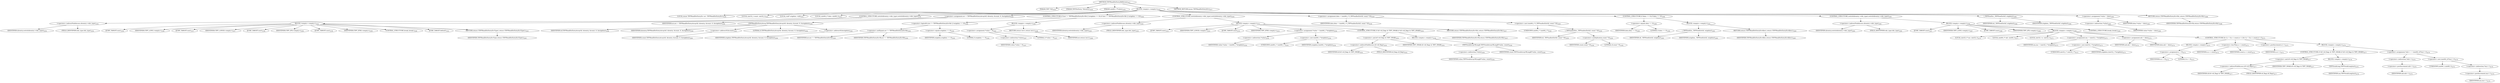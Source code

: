 digraph "TIFFReadDirEntryIfd8Array" {  
"86366" [label = <(METHOD,TIFFReadDirEntryIfd8Array)<SUB>3227</SUB>> ]
"86367" [label = <(PARAM,TIFF *tif)<SUB>3228</SUB>> ]
"86368" [label = <(PARAM,TIFFDirEntry *direntry)<SUB>3228</SUB>> ]
"86369" [label = <(PARAM,uint64_t **value)<SUB>3228</SUB>> ]
"86370" [label = <(BLOCK,&lt;empty&gt;,&lt;empty&gt;)<SUB>3229</SUB>> ]
"86371" [label = <(LOCAL,enum TIFFReadDirEntryErr err: TIFFReadDirEntryErr)<SUB>3230</SUB>> ]
"86372" [label = <(LOCAL,uint32_t count: uint32_t)<SUB>3231</SUB>> ]
"86373" [label = <(LOCAL,void* origdata: void)<SUB>3232</SUB>> ]
"86374" [label = <(LOCAL,uint64_t* data: uint64_t)<SUB>3233</SUB>> ]
"86375" [label = <(CONTROL_STRUCTURE,switch(direntry-&gt;tdir_type),switch(direntry-&gt;tdir_type))<SUB>3234</SUB>> ]
"86376" [label = <(&lt;operator&gt;.indirectFieldAccess,direntry-&gt;tdir_type)<SUB>3234</SUB>> ]
"86377" [label = <(IDENTIFIER,direntry,switch(direntry-&gt;tdir_type))<SUB>3234</SUB>> ]
"86378" [label = <(FIELD_IDENTIFIER,tdir_type,tdir_type)<SUB>3234</SUB>> ]
"86379" [label = <(BLOCK,&lt;empty&gt;,&lt;empty&gt;)<SUB>3235</SUB>> ]
"86380" [label = <(JUMP_TARGET,case)<SUB>3236</SUB>> ]
"86381" [label = <(IDENTIFIER,TIFF_LONG,&lt;empty&gt;)<SUB>3236</SUB>> ]
"86382" [label = <(JUMP_TARGET,case)<SUB>3237</SUB>> ]
"86383" [label = <(IDENTIFIER,TIFF_LONG8,&lt;empty&gt;)<SUB>3237</SUB>> ]
"86384" [label = <(JUMP_TARGET,case)<SUB>3238</SUB>> ]
"86385" [label = <(IDENTIFIER,TIFF_IFD,&lt;empty&gt;)<SUB>3238</SUB>> ]
"86386" [label = <(JUMP_TARGET,case)<SUB>3239</SUB>> ]
"86387" [label = <(IDENTIFIER,TIFF_IFD8,&lt;empty&gt;)<SUB>3239</SUB>> ]
"86388" [label = <(CONTROL_STRUCTURE,break;,break;)<SUB>3240</SUB>> ]
"86389" [label = <(JUMP_TARGET,default)<SUB>3241</SUB>> ]
"86390" [label = <(RETURN,return (TIFFReadDirEntryErrType);,return (TIFFReadDirEntryErrType);)<SUB>3242</SUB>> ]
"86391" [label = <(IDENTIFIER,TIFFReadDirEntryErrType,return (TIFFReadDirEntryErrType);)<SUB>3242</SUB>> ]
"86392" [label = <(&lt;operator&gt;.assignment,err = TIFFReadDirEntryArray(tif, direntry, &amp;count, 8, &amp;origdata))<SUB>3244</SUB>> ]
"86393" [label = <(IDENTIFIER,err,err = TIFFReadDirEntryArray(tif, direntry, &amp;count, 8, &amp;origdata))<SUB>3244</SUB>> ]
"86394" [label = <(TIFFReadDirEntryArray,TIFFReadDirEntryArray(tif, direntry, &amp;count, 8, &amp;origdata))<SUB>3244</SUB>> ]
"86395" [label = <(IDENTIFIER,tif,TIFFReadDirEntryArray(tif, direntry, &amp;count, 8, &amp;origdata))<SUB>3244</SUB>> ]
"86396" [label = <(IDENTIFIER,direntry,TIFFReadDirEntryArray(tif, direntry, &amp;count, 8, &amp;origdata))<SUB>3244</SUB>> ]
"86397" [label = <(&lt;operator&gt;.addressOf,&amp;count)<SUB>3244</SUB>> ]
"86398" [label = <(IDENTIFIER,count,TIFFReadDirEntryArray(tif, direntry, &amp;count, 8, &amp;origdata))<SUB>3244</SUB>> ]
"86399" [label = <(LITERAL,8,TIFFReadDirEntryArray(tif, direntry, &amp;count, 8, &amp;origdata))<SUB>3244</SUB>> ]
"86400" [label = <(&lt;operator&gt;.addressOf,&amp;origdata)<SUB>3244</SUB>> ]
"86401" [label = <(IDENTIFIER,origdata,TIFFReadDirEntryArray(tif, direntry, &amp;count, 8, &amp;origdata))<SUB>3244</SUB>> ]
"86402" [label = <(CONTROL_STRUCTURE,if ((err != TIFFReadDirEntryErrOk) || (origdata == 0)),if ((err != TIFFReadDirEntryErrOk) || (origdata == 0)))<SUB>3245</SUB>> ]
"86403" [label = <(&lt;operator&gt;.logicalOr,(err != TIFFReadDirEntryErrOk) || (origdata == 0))<SUB>3245</SUB>> ]
"86404" [label = <(&lt;operator&gt;.notEquals,err != TIFFReadDirEntryErrOk)<SUB>3245</SUB>> ]
"86405" [label = <(IDENTIFIER,err,err != TIFFReadDirEntryErrOk)<SUB>3245</SUB>> ]
"86406" [label = <(IDENTIFIER,TIFFReadDirEntryErrOk,err != TIFFReadDirEntryErrOk)<SUB>3245</SUB>> ]
"86407" [label = <(&lt;operator&gt;.equals,origdata == 0)<SUB>3245</SUB>> ]
"86408" [label = <(IDENTIFIER,origdata,origdata == 0)<SUB>3245</SUB>> ]
"86409" [label = <(LITERAL,0,origdata == 0)<SUB>3245</SUB>> ]
"86410" [label = <(BLOCK,&lt;empty&gt;,&lt;empty&gt;)<SUB>3246</SUB>> ]
"86411" [label = <(&lt;operator&gt;.assignment,*value = 0)<SUB>3247</SUB>> ]
"86412" [label = <(&lt;operator&gt;.indirection,*value)<SUB>3247</SUB>> ]
"86413" [label = <(IDENTIFIER,value,*value = 0)<SUB>3247</SUB>> ]
"86414" [label = <(LITERAL,0,*value = 0)<SUB>3247</SUB>> ]
"86415" [label = <(RETURN,return (err);,return (err);)<SUB>3248</SUB>> ]
"86416" [label = <(IDENTIFIER,err,return (err);)<SUB>3248</SUB>> ]
"86417" [label = <(CONTROL_STRUCTURE,switch(direntry-&gt;tdir_type),switch(direntry-&gt;tdir_type))<SUB>3250</SUB>> ]
"86418" [label = <(&lt;operator&gt;.indirectFieldAccess,direntry-&gt;tdir_type)<SUB>3250</SUB>> ]
"86419" [label = <(IDENTIFIER,direntry,switch(direntry-&gt;tdir_type))<SUB>3250</SUB>> ]
"86420" [label = <(FIELD_IDENTIFIER,tdir_type,tdir_type)<SUB>3250</SUB>> ]
"86421" [label = <(BLOCK,&lt;empty&gt;,&lt;empty&gt;)<SUB>3251</SUB>> ]
"86422" [label = <(JUMP_TARGET,case)<SUB>3252</SUB>> ]
"86423" [label = <(IDENTIFIER,TIFF_LONG8,&lt;empty&gt;)<SUB>3252</SUB>> ]
"86424" [label = <(JUMP_TARGET,case)<SUB>3253</SUB>> ]
"86425" [label = <(IDENTIFIER,TIFF_IFD8,&lt;empty&gt;)<SUB>3253</SUB>> ]
"86426" [label = <(&lt;operator&gt;.assignment,*value = (uint64_t *)origdata)<SUB>3254</SUB>> ]
"86427" [label = <(&lt;operator&gt;.indirection,*value)<SUB>3254</SUB>> ]
"86428" [label = <(IDENTIFIER,value,*value = (uint64_t *)origdata)<SUB>3254</SUB>> ]
"86429" [label = <(&lt;operator&gt;.cast,(uint64_t *)origdata)<SUB>3254</SUB>> ]
"86430" [label = <(UNKNOWN,uint64_t *,uint64_t *)<SUB>3254</SUB>> ]
"86431" [label = <(IDENTIFIER,origdata,(uint64_t *)origdata)<SUB>3254</SUB>> ]
"86432" [label = <(CONTROL_STRUCTURE,if (tif-&gt;tif_flags &amp; TIFF_SWAB),if (tif-&gt;tif_flags &amp; TIFF_SWAB))<SUB>3255</SUB>> ]
"86433" [label = <(&lt;operator&gt;.and,tif-&gt;tif_flags &amp; TIFF_SWAB)<SUB>3255</SUB>> ]
"86434" [label = <(&lt;operator&gt;.indirectFieldAccess,tif-&gt;tif_flags)<SUB>3255</SUB>> ]
"86435" [label = <(IDENTIFIER,tif,tif-&gt;tif_flags &amp; TIFF_SWAB)<SUB>3255</SUB>> ]
"86436" [label = <(FIELD_IDENTIFIER,tif_flags,tif_flags)<SUB>3255</SUB>> ]
"86437" [label = <(IDENTIFIER,TIFF_SWAB,tif-&gt;tif_flags &amp; TIFF_SWAB)<SUB>3255</SUB>> ]
"86438" [label = <(BLOCK,&lt;empty&gt;,&lt;empty&gt;)<SUB>3256</SUB>> ]
"86439" [label = <(TIFFSwabArrayOfLong8,TIFFSwabArrayOfLong8(*value, count))<SUB>3256</SUB>> ]
"86440" [label = <(&lt;operator&gt;.indirection,*value)<SUB>3256</SUB>> ]
"86441" [label = <(IDENTIFIER,value,TIFFSwabArrayOfLong8(*value, count))<SUB>3256</SUB>> ]
"86442" [label = <(IDENTIFIER,count,TIFFSwabArrayOfLong8(*value, count))<SUB>3256</SUB>> ]
"86443" [label = <(RETURN,return (TIFFReadDirEntryErrOk);,return (TIFFReadDirEntryErrOk);)<SUB>3257</SUB>> ]
"86444" [label = <(IDENTIFIER,TIFFReadDirEntryErrOk,return (TIFFReadDirEntryErrOk);)<SUB>3257</SUB>> ]
"86445" [label = <(&lt;operator&gt;.assignment,data = (uint64_t *)_TIFFmallocExt(tif, count * 8))<SUB>3259</SUB>> ]
"86446" [label = <(IDENTIFIER,data,data = (uint64_t *)_TIFFmallocExt(tif, count * 8))<SUB>3259</SUB>> ]
"86447" [label = <(&lt;operator&gt;.cast,(uint64_t *)_TIFFmallocExt(tif, count * 8))<SUB>3259</SUB>> ]
"86448" [label = <(UNKNOWN,uint64_t *,uint64_t *)<SUB>3259</SUB>> ]
"86449" [label = <(_TIFFmallocExt,_TIFFmallocExt(tif, count * 8))<SUB>3259</SUB>> ]
"86450" [label = <(IDENTIFIER,tif,_TIFFmallocExt(tif, count * 8))<SUB>3259</SUB>> ]
"86451" [label = <(&lt;operator&gt;.multiplication,count * 8)<SUB>3259</SUB>> ]
"86452" [label = <(IDENTIFIER,count,count * 8)<SUB>3259</SUB>> ]
"86453" [label = <(LITERAL,8,count * 8)<SUB>3259</SUB>> ]
"86454" [label = <(CONTROL_STRUCTURE,if (data == 0),if (data == 0))<SUB>3260</SUB>> ]
"86455" [label = <(&lt;operator&gt;.equals,data == 0)<SUB>3260</SUB>> ]
"86456" [label = <(IDENTIFIER,data,data == 0)<SUB>3260</SUB>> ]
"86457" [label = <(LITERAL,0,data == 0)<SUB>3260</SUB>> ]
"86458" [label = <(BLOCK,&lt;empty&gt;,&lt;empty&gt;)<SUB>3261</SUB>> ]
"86459" [label = <(_TIFFfreeExt,_TIFFfreeExt(tif, origdata))<SUB>3262</SUB>> ]
"86460" [label = <(IDENTIFIER,tif,_TIFFfreeExt(tif, origdata))<SUB>3262</SUB>> ]
"86461" [label = <(IDENTIFIER,origdata,_TIFFfreeExt(tif, origdata))<SUB>3262</SUB>> ]
"86462" [label = <(RETURN,return (TIFFReadDirEntryErrAlloc);,return (TIFFReadDirEntryErrAlloc);)<SUB>3263</SUB>> ]
"86463" [label = <(IDENTIFIER,TIFFReadDirEntryErrAlloc,return (TIFFReadDirEntryErrAlloc);)<SUB>3263</SUB>> ]
"86464" [label = <(CONTROL_STRUCTURE,switch(direntry-&gt;tdir_type),switch(direntry-&gt;tdir_type))<SUB>3265</SUB>> ]
"86465" [label = <(&lt;operator&gt;.indirectFieldAccess,direntry-&gt;tdir_type)<SUB>3265</SUB>> ]
"86466" [label = <(IDENTIFIER,direntry,switch(direntry-&gt;tdir_type))<SUB>3265</SUB>> ]
"86467" [label = <(FIELD_IDENTIFIER,tdir_type,tdir_type)<SUB>3265</SUB>> ]
"86468" [label = <(BLOCK,&lt;empty&gt;,&lt;empty&gt;)<SUB>3266</SUB>> ]
"86469" [label = <(JUMP_TARGET,case)<SUB>3267</SUB>> ]
"86470" [label = <(IDENTIFIER,TIFF_LONG,&lt;empty&gt;)<SUB>3267</SUB>> ]
"86471" [label = <(JUMP_TARGET,case)<SUB>3268</SUB>> ]
"86472" [label = <(IDENTIFIER,TIFF_IFD,&lt;empty&gt;)<SUB>3268</SUB>> ]
"86473" [label = <(BLOCK,&lt;empty&gt;,&lt;empty&gt;)<SUB>3269</SUB>> ]
"86474" [label = <(LOCAL,uint32_t* ma: uint32_t)<SUB>3270</SUB>> ]
"86475" [label = <(LOCAL,uint64_t* mb: uint64_t)<SUB>3271</SUB>> ]
"86476" [label = <(LOCAL,uint32_t n: uint32_t)<SUB>3272</SUB>> ]
"86477" [label = <(&lt;operator&gt;.assignment,ma = (uint32_t *)origdata)<SUB>3273</SUB>> ]
"86478" [label = <(IDENTIFIER,ma,ma = (uint32_t *)origdata)<SUB>3273</SUB>> ]
"86479" [label = <(&lt;operator&gt;.cast,(uint32_t *)origdata)<SUB>3273</SUB>> ]
"86480" [label = <(UNKNOWN,uint32_t *,uint32_t *)<SUB>3273</SUB>> ]
"86481" [label = <(IDENTIFIER,origdata,(uint32_t *)origdata)<SUB>3273</SUB>> ]
"86482" [label = <(&lt;operator&gt;.assignment,mb = data)<SUB>3274</SUB>> ]
"86483" [label = <(IDENTIFIER,mb,mb = data)<SUB>3274</SUB>> ]
"86484" [label = <(IDENTIFIER,data,mb = data)<SUB>3274</SUB>> ]
"86485" [label = <(CONTROL_STRUCTURE,for (n = 0;n &lt; count;n++),for (n = 0;n &lt; count;n++))<SUB>3275</SUB>> ]
"86486" [label = <(BLOCK,&lt;empty&gt;,&lt;empty&gt;)<SUB>3275</SUB>> ]
"86487" [label = <(&lt;operator&gt;.assignment,n = 0)<SUB>3275</SUB>> ]
"86488" [label = <(IDENTIFIER,n,n = 0)<SUB>3275</SUB>> ]
"86489" [label = <(LITERAL,0,n = 0)<SUB>3275</SUB>> ]
"86490" [label = <(&lt;operator&gt;.lessThan,n &lt; count)<SUB>3275</SUB>> ]
"86491" [label = <(IDENTIFIER,n,n &lt; count)<SUB>3275</SUB>> ]
"86492" [label = <(IDENTIFIER,count,n &lt; count)<SUB>3275</SUB>> ]
"86493" [label = <(&lt;operator&gt;.postIncrement,n++)<SUB>3275</SUB>> ]
"86494" [label = <(IDENTIFIER,n,n++)<SUB>3275</SUB>> ]
"86495" [label = <(BLOCK,&lt;empty&gt;,&lt;empty&gt;)<SUB>3276</SUB>> ]
"86496" [label = <(CONTROL_STRUCTURE,if (tif-&gt;tif_flags &amp; TIFF_SWAB),if (tif-&gt;tif_flags &amp; TIFF_SWAB))<SUB>3277</SUB>> ]
"86497" [label = <(&lt;operator&gt;.and,tif-&gt;tif_flags &amp; TIFF_SWAB)<SUB>3277</SUB>> ]
"86498" [label = <(&lt;operator&gt;.indirectFieldAccess,tif-&gt;tif_flags)<SUB>3277</SUB>> ]
"86499" [label = <(IDENTIFIER,tif,tif-&gt;tif_flags &amp; TIFF_SWAB)<SUB>3277</SUB>> ]
"86500" [label = <(FIELD_IDENTIFIER,tif_flags,tif_flags)<SUB>3277</SUB>> ]
"86501" [label = <(IDENTIFIER,TIFF_SWAB,tif-&gt;tif_flags &amp; TIFF_SWAB)<SUB>3277</SUB>> ]
"86502" [label = <(BLOCK,&lt;empty&gt;,&lt;empty&gt;)<SUB>3278</SUB>> ]
"86503" [label = <(TIFFSwabLong,TIFFSwabLong(ma))<SUB>3278</SUB>> ]
"86504" [label = <(IDENTIFIER,ma,TIFFSwabLong(ma))<SUB>3278</SUB>> ]
"86505" [label = <(&lt;operator&gt;.assignment,*mb++ = (uint64_t)(*ma++))<SUB>3279</SUB>> ]
"86506" [label = <(&lt;operator&gt;.indirection,*mb++)<SUB>3279</SUB>> ]
"86507" [label = <(&lt;operator&gt;.postIncrement,mb++)<SUB>3279</SUB>> ]
"86508" [label = <(IDENTIFIER,mb,mb++)<SUB>3279</SUB>> ]
"86509" [label = <(&lt;operator&gt;.cast,(uint64_t)(*ma++))<SUB>3279</SUB>> ]
"86510" [label = <(UNKNOWN,uint64_t,uint64_t)<SUB>3279</SUB>> ]
"86511" [label = <(&lt;operator&gt;.indirection,*ma++)<SUB>3279</SUB>> ]
"86512" [label = <(&lt;operator&gt;.postIncrement,ma++)<SUB>3279</SUB>> ]
"86513" [label = <(IDENTIFIER,ma,ma++)<SUB>3279</SUB>> ]
"86514" [label = <(CONTROL_STRUCTURE,break;,break;)<SUB>3282</SUB>> ]
"86515" [label = <(_TIFFfreeExt,_TIFFfreeExt(tif, origdata))<SUB>3284</SUB>> ]
"86516" [label = <(IDENTIFIER,tif,_TIFFfreeExt(tif, origdata))<SUB>3284</SUB>> ]
"86517" [label = <(IDENTIFIER,origdata,_TIFFfreeExt(tif, origdata))<SUB>3284</SUB>> ]
"86518" [label = <(&lt;operator&gt;.assignment,*value = data)<SUB>3285</SUB>> ]
"86519" [label = <(&lt;operator&gt;.indirection,*value)<SUB>3285</SUB>> ]
"86520" [label = <(IDENTIFIER,value,*value = data)<SUB>3285</SUB>> ]
"86521" [label = <(IDENTIFIER,data,*value = data)<SUB>3285</SUB>> ]
"86522" [label = <(RETURN,return (TIFFReadDirEntryErrOk);,return (TIFFReadDirEntryErrOk);)<SUB>3286</SUB>> ]
"86523" [label = <(IDENTIFIER,TIFFReadDirEntryErrOk,return (TIFFReadDirEntryErrOk);)<SUB>3286</SUB>> ]
"86524" [label = <(METHOD_RETURN,enum TIFFReadDirEntryErr)<SUB>3227</SUB>> ]
  "86366" -> "86367" 
  "86366" -> "86368" 
  "86366" -> "86369" 
  "86366" -> "86370" 
  "86366" -> "86524" 
  "86370" -> "86371" 
  "86370" -> "86372" 
  "86370" -> "86373" 
  "86370" -> "86374" 
  "86370" -> "86375" 
  "86370" -> "86392" 
  "86370" -> "86402" 
  "86370" -> "86417" 
  "86370" -> "86445" 
  "86370" -> "86454" 
  "86370" -> "86464" 
  "86370" -> "86515" 
  "86370" -> "86518" 
  "86370" -> "86522" 
  "86375" -> "86376" 
  "86375" -> "86379" 
  "86376" -> "86377" 
  "86376" -> "86378" 
  "86379" -> "86380" 
  "86379" -> "86381" 
  "86379" -> "86382" 
  "86379" -> "86383" 
  "86379" -> "86384" 
  "86379" -> "86385" 
  "86379" -> "86386" 
  "86379" -> "86387" 
  "86379" -> "86388" 
  "86379" -> "86389" 
  "86379" -> "86390" 
  "86390" -> "86391" 
  "86392" -> "86393" 
  "86392" -> "86394" 
  "86394" -> "86395" 
  "86394" -> "86396" 
  "86394" -> "86397" 
  "86394" -> "86399" 
  "86394" -> "86400" 
  "86397" -> "86398" 
  "86400" -> "86401" 
  "86402" -> "86403" 
  "86402" -> "86410" 
  "86403" -> "86404" 
  "86403" -> "86407" 
  "86404" -> "86405" 
  "86404" -> "86406" 
  "86407" -> "86408" 
  "86407" -> "86409" 
  "86410" -> "86411" 
  "86410" -> "86415" 
  "86411" -> "86412" 
  "86411" -> "86414" 
  "86412" -> "86413" 
  "86415" -> "86416" 
  "86417" -> "86418" 
  "86417" -> "86421" 
  "86418" -> "86419" 
  "86418" -> "86420" 
  "86421" -> "86422" 
  "86421" -> "86423" 
  "86421" -> "86424" 
  "86421" -> "86425" 
  "86421" -> "86426" 
  "86421" -> "86432" 
  "86421" -> "86443" 
  "86426" -> "86427" 
  "86426" -> "86429" 
  "86427" -> "86428" 
  "86429" -> "86430" 
  "86429" -> "86431" 
  "86432" -> "86433" 
  "86432" -> "86438" 
  "86433" -> "86434" 
  "86433" -> "86437" 
  "86434" -> "86435" 
  "86434" -> "86436" 
  "86438" -> "86439" 
  "86439" -> "86440" 
  "86439" -> "86442" 
  "86440" -> "86441" 
  "86443" -> "86444" 
  "86445" -> "86446" 
  "86445" -> "86447" 
  "86447" -> "86448" 
  "86447" -> "86449" 
  "86449" -> "86450" 
  "86449" -> "86451" 
  "86451" -> "86452" 
  "86451" -> "86453" 
  "86454" -> "86455" 
  "86454" -> "86458" 
  "86455" -> "86456" 
  "86455" -> "86457" 
  "86458" -> "86459" 
  "86458" -> "86462" 
  "86459" -> "86460" 
  "86459" -> "86461" 
  "86462" -> "86463" 
  "86464" -> "86465" 
  "86464" -> "86468" 
  "86465" -> "86466" 
  "86465" -> "86467" 
  "86468" -> "86469" 
  "86468" -> "86470" 
  "86468" -> "86471" 
  "86468" -> "86472" 
  "86468" -> "86473" 
  "86468" -> "86514" 
  "86473" -> "86474" 
  "86473" -> "86475" 
  "86473" -> "86476" 
  "86473" -> "86477" 
  "86473" -> "86482" 
  "86473" -> "86485" 
  "86477" -> "86478" 
  "86477" -> "86479" 
  "86479" -> "86480" 
  "86479" -> "86481" 
  "86482" -> "86483" 
  "86482" -> "86484" 
  "86485" -> "86486" 
  "86485" -> "86490" 
  "86485" -> "86493" 
  "86485" -> "86495" 
  "86486" -> "86487" 
  "86487" -> "86488" 
  "86487" -> "86489" 
  "86490" -> "86491" 
  "86490" -> "86492" 
  "86493" -> "86494" 
  "86495" -> "86496" 
  "86495" -> "86505" 
  "86496" -> "86497" 
  "86496" -> "86502" 
  "86497" -> "86498" 
  "86497" -> "86501" 
  "86498" -> "86499" 
  "86498" -> "86500" 
  "86502" -> "86503" 
  "86503" -> "86504" 
  "86505" -> "86506" 
  "86505" -> "86509" 
  "86506" -> "86507" 
  "86507" -> "86508" 
  "86509" -> "86510" 
  "86509" -> "86511" 
  "86511" -> "86512" 
  "86512" -> "86513" 
  "86515" -> "86516" 
  "86515" -> "86517" 
  "86518" -> "86519" 
  "86518" -> "86521" 
  "86519" -> "86520" 
  "86522" -> "86523" 
}
